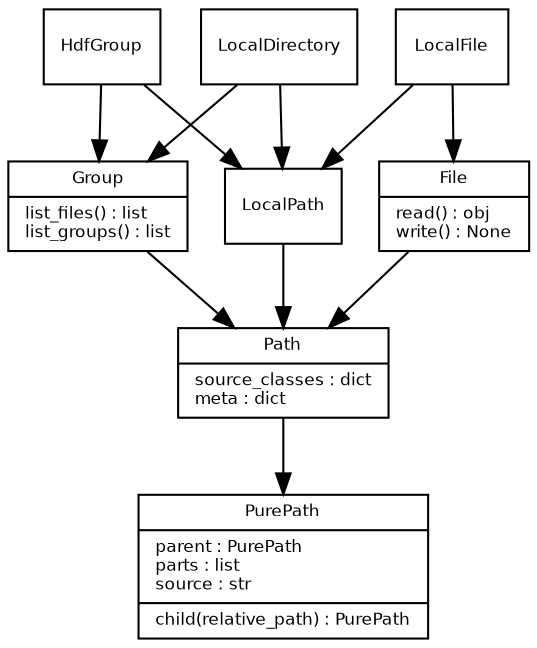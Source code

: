 digraph FileAccess{

fontname = "Bitstream Vera Sans"
fontsize = 8

node [
    fontname = "Bitstream Vera Sans"
    fontsize = 8
    shape = "record"
]

PurePath [label="{PurePath|parent : PurePath\lparts : list\lsource : str\l|child(relative_path) : PurePath\l}"]
Path [label="{Path|source_classes : dict\lmeta : dict\l}"]
Group [label="{Group|list_files() : list\llist_groups() : list\l}"]
File [label="{File|read() : obj\lwrite() : None\l}"]

Path -> PurePath 
Group -> Path
File -> Path
LocalPath -> Path

LocalFile -> LocalPath
LocalFile -> File

LocalDirectory -> LocalPath
LocalDirectory -> Group

HdfGroup -> LocalPath
HdfGroup -> Group

}
